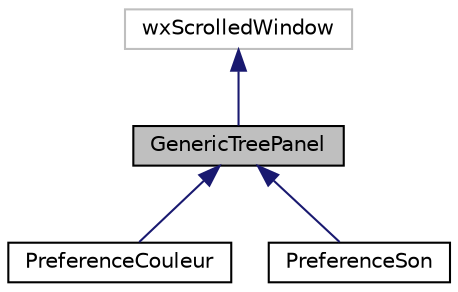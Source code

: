 digraph "GenericTreePanel"
{
  edge [fontname="Helvetica",fontsize="10",labelfontname="Helvetica",labelfontsize="10"];
  node [fontname="Helvetica",fontsize="10",shape=record];
  Node1 [label="GenericTreePanel",height=0.2,width=0.4,color="black", fillcolor="grey75", style="filled", fontcolor="black"];
  Node2 -> Node1 [dir="back",color="midnightblue",fontsize="10",style="solid",fontname="Helvetica"];
  Node2 [label="wxScrolledWindow",height=0.2,width=0.4,color="grey75", fillcolor="white", style="filled"];
  Node1 -> Node3 [dir="back",color="midnightblue",fontsize="10",style="solid",fontname="Helvetica"];
  Node3 [label="PreferenceCouleur",height=0.2,width=0.4,color="black", fillcolor="white", style="filled",URL="$class_preference_couleur.html",tooltip="Interface représentant différentes compositions graphiques Les fichiers sont synchronisés en même tem..."];
  Node1 -> Node4 [dir="back",color="midnightblue",fontsize="10",style="solid",fontname="Helvetica"];
  Node4 [label="PreferenceSon",height=0.2,width=0.4,color="black", fillcolor="white", style="filled",URL="$class_preference_son.html",tooltip="Interface représentant différents volumes sonores Les fichiers sont synchronisés en même temps que ch..."];
}
